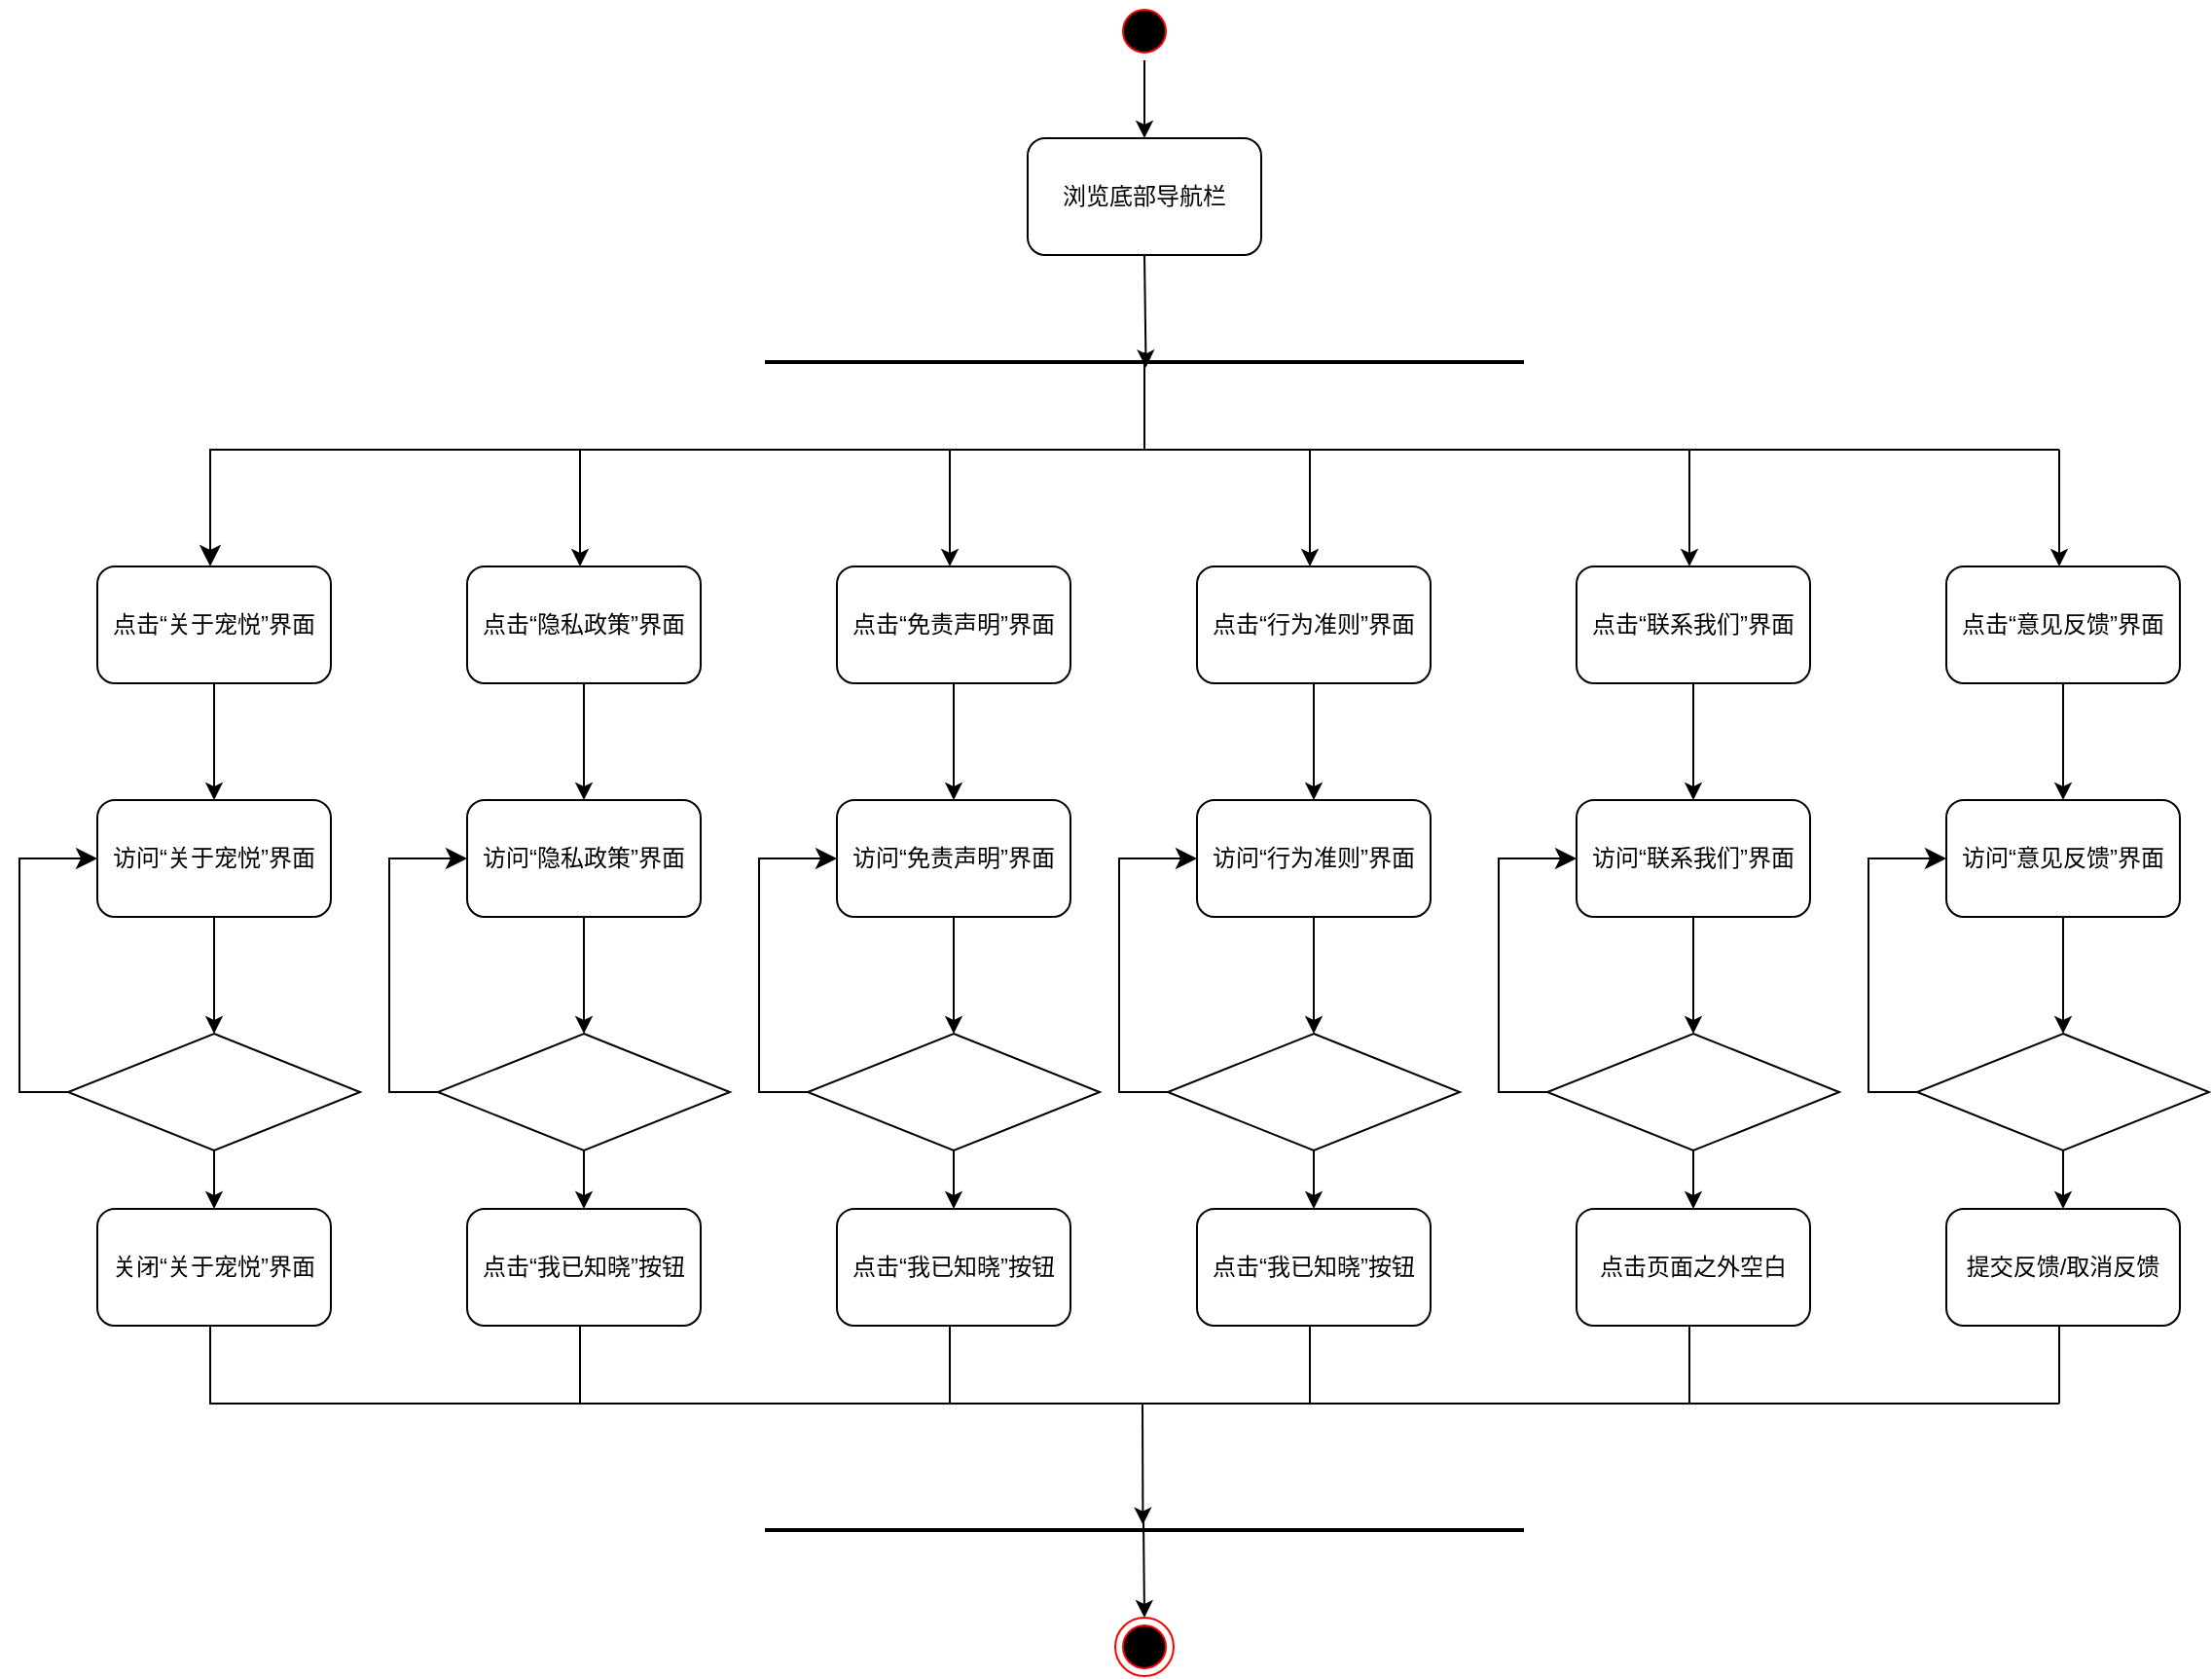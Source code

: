 <mxfile version="24.7.5">
  <diagram name="Page-1" id="e7e014a7-5840-1c2e-5031-d8a46d1fe8dd">
    <mxGraphModel dx="1276" dy="606" grid="1" gridSize="10" guides="1" tooltips="1" connect="1" arrows="1" fold="1" page="1" pageScale="1" pageWidth="1169" pageHeight="826" background="none" math="0" shadow="0">
      <root>
        <mxCell id="0" />
        <mxCell id="1" parent="0" />
        <mxCell id="AUiQEPeMCStg1U9e2RJC-41" value="" style="ellipse;shape=startState;fillColor=#000000;strokeColor=#ff0000;" parent="1" vertex="1">
          <mxGeometry x="585" y="140" width="30" height="30" as="geometry" />
        </mxCell>
        <mxCell id="AUiQEPeMCStg1U9e2RJC-42" value="" style="ellipse;shape=endState;fillColor=#000000;strokeColor=#ff0000;direction=south;" parent="1" vertex="1">
          <mxGeometry x="585" y="970" width="30" height="30" as="geometry" />
        </mxCell>
        <mxCell id="AUiQEPeMCStg1U9e2RJC-44" value="" style="endArrow=classic;html=1;rounded=0;exitX=0.5;exitY=1;exitDx=0;exitDy=0;" parent="1" edge="1">
          <mxGeometry width="50" height="50" relative="1" as="geometry">
            <mxPoint x="600" y="170" as="sourcePoint" />
            <mxPoint x="600" y="210" as="targetPoint" />
          </mxGeometry>
        </mxCell>
        <mxCell id="AUiQEPeMCStg1U9e2RJC-46" value="" style="endArrow=classic;html=1;rounded=0;exitX=0.5;exitY=1;exitDx=0;exitDy=0;entryX=0.502;entryY=0.53;entryDx=0;entryDy=0;entryPerimeter=0;" parent="1" source="AUiQEPeMCStg1U9e2RJC-50" target="Vn1DRoeptW8Z6JNEJbTh-6" edge="1">
          <mxGeometry width="50" height="50" relative="1" as="geometry">
            <mxPoint x="600" y="170" as="sourcePoint" />
            <mxPoint x="601" y="260" as="targetPoint" />
          </mxGeometry>
        </mxCell>
        <mxCell id="AUiQEPeMCStg1U9e2RJC-50" value="浏览底部导航栏" style="rounded=1;whiteSpace=wrap;html=1;" parent="1" vertex="1">
          <mxGeometry x="540" y="210" width="120" height="60" as="geometry" />
        </mxCell>
        <mxCell id="AUiQEPeMCStg1U9e2RJC-51" value="访问“关于宠悦”界面" style="rounded=1;whiteSpace=wrap;html=1;" parent="1" vertex="1">
          <mxGeometry x="62" y="550" width="120" height="60" as="geometry" />
        </mxCell>
        <mxCell id="AUiQEPeMCStg1U9e2RJC-54" value="" style="endArrow=classic;html=1;rounded=0;exitX=0.5;exitY=1;exitDx=0;exitDy=0;entryX=0.5;entryY=0;entryDx=0;entryDy=0;" parent="1" source="AUiQEPeMCStg1U9e2RJC-51" target="AUiQEPeMCStg1U9e2RJC-56" edge="1">
          <mxGeometry width="50" height="50" relative="1" as="geometry">
            <mxPoint x="392" y="630" as="sourcePoint" />
            <mxPoint x="122" y="660" as="targetPoint" />
          </mxGeometry>
        </mxCell>
        <mxCell id="AUiQEPeMCStg1U9e2RJC-56" value="" style="rhombus;whiteSpace=wrap;html=1;" parent="1" vertex="1">
          <mxGeometry x="47" y="670" width="150" height="60" as="geometry" />
        </mxCell>
        <mxCell id="AUiQEPeMCStg1U9e2RJC-63" value="" style="endArrow=classic;html=1;rounded=0;" parent="1" edge="1">
          <mxGeometry width="50" height="50" relative="1" as="geometry">
            <mxPoint x="599.5" y="920" as="sourcePoint" />
            <mxPoint x="600" y="970" as="targetPoint" />
          </mxGeometry>
        </mxCell>
        <mxCell id="AUiQEPeMCStg1U9e2RJC-64" value="" style="endArrow=none;html=1;rounded=0;" parent="1" edge="1">
          <mxGeometry width="50" height="50" relative="1" as="geometry">
            <mxPoint x="337" y="670" as="sourcePoint" />
            <mxPoint x="337" y="670" as="targetPoint" />
          </mxGeometry>
        </mxCell>
        <mxCell id="AUiQEPeMCStg1U9e2RJC-68" value="" style="edgeStyle=elbowEdgeStyle;elbow=horizontal;endArrow=classic;html=1;curved=0;rounded=0;endSize=8;startSize=8;exitX=0;exitY=0.5;exitDx=0;exitDy=0;entryX=0;entryY=0.5;entryDx=0;entryDy=0;" parent="1" source="AUiQEPeMCStg1U9e2RJC-56" target="AUiQEPeMCStg1U9e2RJC-51" edge="1">
          <mxGeometry width="50" height="50" relative="1" as="geometry">
            <mxPoint x="392" y="630" as="sourcePoint" />
            <mxPoint x="442" y="580" as="targetPoint" />
            <Array as="points">
              <mxPoint x="22" y="640" />
            </Array>
          </mxGeometry>
        </mxCell>
        <mxCell id="AUiQEPeMCStg1U9e2RJC-71" value="访问“隐私政策”界面" style="rounded=1;whiteSpace=wrap;html=1;" parent="1" vertex="1">
          <mxGeometry x="252" y="550" width="120" height="60" as="geometry" />
        </mxCell>
        <mxCell id="AUiQEPeMCStg1U9e2RJC-73" value="" style="endArrow=classic;html=1;rounded=0;exitX=0.5;exitY=1;exitDx=0;exitDy=0;entryX=0.5;entryY=0;entryDx=0;entryDy=0;" parent="1" source="AUiQEPeMCStg1U9e2RJC-71" target="AUiQEPeMCStg1U9e2RJC-74" edge="1">
          <mxGeometry width="50" height="50" relative="1" as="geometry">
            <mxPoint x="582" y="630" as="sourcePoint" />
            <mxPoint x="312" y="660" as="targetPoint" />
          </mxGeometry>
        </mxCell>
        <mxCell id="AUiQEPeMCStg1U9e2RJC-74" value="" style="rhombus;whiteSpace=wrap;html=1;" parent="1" vertex="1">
          <mxGeometry x="237" y="670" width="150" height="60" as="geometry" />
        </mxCell>
        <mxCell id="AUiQEPeMCStg1U9e2RJC-76" value="" style="edgeStyle=elbowEdgeStyle;elbow=horizontal;endArrow=classic;html=1;curved=0;rounded=0;endSize=8;startSize=8;exitX=0;exitY=0.5;exitDx=0;exitDy=0;entryX=0;entryY=0.5;entryDx=0;entryDy=0;" parent="1" source="AUiQEPeMCStg1U9e2RJC-74" target="AUiQEPeMCStg1U9e2RJC-71" edge="1">
          <mxGeometry width="50" height="50" relative="1" as="geometry">
            <mxPoint x="582" y="630" as="sourcePoint" />
            <mxPoint x="632" y="580" as="targetPoint" />
            <Array as="points">
              <mxPoint x="212" y="640" />
            </Array>
          </mxGeometry>
        </mxCell>
        <mxCell id="AUiQEPeMCStg1U9e2RJC-78" value="" style="endArrow=none;html=1;rounded=0;" parent="1" edge="1">
          <mxGeometry width="50" height="50" relative="1" as="geometry">
            <mxPoint x="527" y="670" as="sourcePoint" />
            <mxPoint x="527" y="670" as="targetPoint" />
          </mxGeometry>
        </mxCell>
        <mxCell id="AUiQEPeMCStg1U9e2RJC-80" value="访问“免责声明”界面" style="rounded=1;whiteSpace=wrap;html=1;" parent="1" vertex="1">
          <mxGeometry x="442" y="550" width="120" height="60" as="geometry" />
        </mxCell>
        <mxCell id="AUiQEPeMCStg1U9e2RJC-82" value="" style="endArrow=classic;html=1;rounded=0;exitX=0.5;exitY=1;exitDx=0;exitDy=0;entryX=0.5;entryY=0;entryDx=0;entryDy=0;" parent="1" source="AUiQEPeMCStg1U9e2RJC-80" target="AUiQEPeMCStg1U9e2RJC-83" edge="1">
          <mxGeometry width="50" height="50" relative="1" as="geometry">
            <mxPoint x="772" y="630" as="sourcePoint" />
            <mxPoint x="502" y="660" as="targetPoint" />
          </mxGeometry>
        </mxCell>
        <mxCell id="AUiQEPeMCStg1U9e2RJC-83" value="" style="rhombus;whiteSpace=wrap;html=1;" parent="1" vertex="1">
          <mxGeometry x="427" y="670" width="150" height="60" as="geometry" />
        </mxCell>
        <mxCell id="AUiQEPeMCStg1U9e2RJC-84" value="" style="edgeStyle=elbowEdgeStyle;elbow=horizontal;endArrow=classic;html=1;curved=0;rounded=0;endSize=8;startSize=8;exitX=0;exitY=0.5;exitDx=0;exitDy=0;entryX=0;entryY=0.5;entryDx=0;entryDy=0;" parent="1" source="AUiQEPeMCStg1U9e2RJC-83" target="AUiQEPeMCStg1U9e2RJC-80" edge="1">
          <mxGeometry width="50" height="50" relative="1" as="geometry">
            <mxPoint x="772" y="630" as="sourcePoint" />
            <mxPoint x="822" y="580" as="targetPoint" />
            <Array as="points">
              <mxPoint x="402" y="640" />
            </Array>
          </mxGeometry>
        </mxCell>
        <mxCell id="AUiQEPeMCStg1U9e2RJC-86" value="" style="endArrow=none;html=1;rounded=0;" parent="1" edge="1">
          <mxGeometry width="50" height="50" relative="1" as="geometry">
            <mxPoint x="712" y="670" as="sourcePoint" />
            <mxPoint x="712" y="670" as="targetPoint" />
          </mxGeometry>
        </mxCell>
        <mxCell id="AUiQEPeMCStg1U9e2RJC-88" value="访问“行为准则”界面" style="rounded=1;whiteSpace=wrap;html=1;" parent="1" vertex="1">
          <mxGeometry x="627" y="550" width="120" height="60" as="geometry" />
        </mxCell>
        <mxCell id="AUiQEPeMCStg1U9e2RJC-90" value="" style="endArrow=classic;html=1;rounded=0;exitX=0.5;exitY=1;exitDx=0;exitDy=0;entryX=0.5;entryY=0;entryDx=0;entryDy=0;" parent="1" source="AUiQEPeMCStg1U9e2RJC-88" target="AUiQEPeMCStg1U9e2RJC-91" edge="1">
          <mxGeometry width="50" height="50" relative="1" as="geometry">
            <mxPoint x="957" y="630" as="sourcePoint" />
            <mxPoint x="687" y="660" as="targetPoint" />
          </mxGeometry>
        </mxCell>
        <mxCell id="AUiQEPeMCStg1U9e2RJC-91" value="" style="rhombus;whiteSpace=wrap;html=1;" parent="1" vertex="1">
          <mxGeometry x="612" y="670" width="150" height="60" as="geometry" />
        </mxCell>
        <mxCell id="AUiQEPeMCStg1U9e2RJC-92" value="" style="edgeStyle=elbowEdgeStyle;elbow=horizontal;endArrow=classic;html=1;curved=0;rounded=0;endSize=8;startSize=8;exitX=0;exitY=0.5;exitDx=0;exitDy=0;entryX=0;entryY=0.5;entryDx=0;entryDy=0;" parent="1" source="AUiQEPeMCStg1U9e2RJC-91" target="AUiQEPeMCStg1U9e2RJC-88" edge="1">
          <mxGeometry width="50" height="50" relative="1" as="geometry">
            <mxPoint x="957" y="630" as="sourcePoint" />
            <mxPoint x="1007" y="580" as="targetPoint" />
            <Array as="points">
              <mxPoint x="587" y="640" />
            </Array>
          </mxGeometry>
        </mxCell>
        <mxCell id="AUiQEPeMCStg1U9e2RJC-94" value="" style="endArrow=none;html=1;rounded=0;" parent="1" edge="1">
          <mxGeometry width="50" height="50" relative="1" as="geometry">
            <mxPoint x="907" y="670" as="sourcePoint" />
            <mxPoint x="907" y="670" as="targetPoint" />
          </mxGeometry>
        </mxCell>
        <mxCell id="AUiQEPeMCStg1U9e2RJC-96" value="访问“联系我们”界面" style="rounded=1;whiteSpace=wrap;html=1;" parent="1" vertex="1">
          <mxGeometry x="822" y="550" width="120" height="60" as="geometry" />
        </mxCell>
        <mxCell id="AUiQEPeMCStg1U9e2RJC-98" value="" style="endArrow=classic;html=1;rounded=0;exitX=0.5;exitY=1;exitDx=0;exitDy=0;entryX=0.5;entryY=0;entryDx=0;entryDy=0;" parent="1" source="AUiQEPeMCStg1U9e2RJC-96" target="AUiQEPeMCStg1U9e2RJC-99" edge="1">
          <mxGeometry width="50" height="50" relative="1" as="geometry">
            <mxPoint x="1152" y="630" as="sourcePoint" />
            <mxPoint x="882" y="660" as="targetPoint" />
          </mxGeometry>
        </mxCell>
        <mxCell id="AUiQEPeMCStg1U9e2RJC-99" value="" style="rhombus;whiteSpace=wrap;html=1;" parent="1" vertex="1">
          <mxGeometry x="807" y="670" width="150" height="60" as="geometry" />
        </mxCell>
        <mxCell id="AUiQEPeMCStg1U9e2RJC-100" value="" style="edgeStyle=elbowEdgeStyle;elbow=horizontal;endArrow=classic;html=1;curved=0;rounded=0;endSize=8;startSize=8;exitX=0;exitY=0.5;exitDx=0;exitDy=0;entryX=0;entryY=0.5;entryDx=0;entryDy=0;" parent="1" source="AUiQEPeMCStg1U9e2RJC-99" target="AUiQEPeMCStg1U9e2RJC-96" edge="1">
          <mxGeometry width="50" height="50" relative="1" as="geometry">
            <mxPoint x="1152" y="630" as="sourcePoint" />
            <mxPoint x="1202" y="580" as="targetPoint" />
            <Array as="points">
              <mxPoint x="782" y="640" />
            </Array>
          </mxGeometry>
        </mxCell>
        <mxCell id="AUiQEPeMCStg1U9e2RJC-102" value="" style="endArrow=none;html=1;rounded=0;" parent="1" edge="1">
          <mxGeometry width="50" height="50" relative="1" as="geometry">
            <mxPoint x="1097" y="670" as="sourcePoint" />
            <mxPoint x="1097" y="670" as="targetPoint" />
          </mxGeometry>
        </mxCell>
        <mxCell id="AUiQEPeMCStg1U9e2RJC-104" value="访问“意见反馈”界面" style="rounded=1;whiteSpace=wrap;html=1;" parent="1" vertex="1">
          <mxGeometry x="1012" y="550" width="120" height="60" as="geometry" />
        </mxCell>
        <mxCell id="AUiQEPeMCStg1U9e2RJC-106" value="" style="endArrow=classic;html=1;rounded=0;exitX=0.5;exitY=1;exitDx=0;exitDy=0;entryX=0.5;entryY=0;entryDx=0;entryDy=0;" parent="1" source="AUiQEPeMCStg1U9e2RJC-104" target="AUiQEPeMCStg1U9e2RJC-107" edge="1">
          <mxGeometry width="50" height="50" relative="1" as="geometry">
            <mxPoint x="1342" y="630" as="sourcePoint" />
            <mxPoint x="1072" y="660" as="targetPoint" />
          </mxGeometry>
        </mxCell>
        <mxCell id="AUiQEPeMCStg1U9e2RJC-107" value="" style="rhombus;whiteSpace=wrap;html=1;" parent="1" vertex="1">
          <mxGeometry x="997" y="670" width="150" height="60" as="geometry" />
        </mxCell>
        <mxCell id="AUiQEPeMCStg1U9e2RJC-108" value="" style="edgeStyle=elbowEdgeStyle;elbow=horizontal;endArrow=classic;html=1;curved=0;rounded=0;endSize=8;startSize=8;exitX=0;exitY=0.5;exitDx=0;exitDy=0;entryX=0;entryY=0.5;entryDx=0;entryDy=0;" parent="1" source="AUiQEPeMCStg1U9e2RJC-107" target="AUiQEPeMCStg1U9e2RJC-104" edge="1">
          <mxGeometry width="50" height="50" relative="1" as="geometry">
            <mxPoint x="1342" y="630" as="sourcePoint" />
            <mxPoint x="1392" y="580" as="targetPoint" />
            <Array as="points">
              <mxPoint x="972" y="640" />
            </Array>
          </mxGeometry>
        </mxCell>
        <mxCell id="xtOyFGEYNU8O0aZKcwRd-4" value="关闭“关于宠悦”界面" style="rounded=1;whiteSpace=wrap;html=1;" parent="1" vertex="1">
          <mxGeometry x="62" y="760" width="120" height="60" as="geometry" />
        </mxCell>
        <mxCell id="xtOyFGEYNU8O0aZKcwRd-5" value="点击“我已知晓”按钮" style="rounded=1;whiteSpace=wrap;html=1;" parent="1" vertex="1">
          <mxGeometry x="252" y="760" width="120" height="60" as="geometry" />
        </mxCell>
        <mxCell id="xtOyFGEYNU8O0aZKcwRd-6" value="点击“我已知晓”按钮" style="rounded=1;whiteSpace=wrap;html=1;" parent="1" vertex="1">
          <mxGeometry x="442" y="760" width="120" height="60" as="geometry" />
        </mxCell>
        <mxCell id="xtOyFGEYNU8O0aZKcwRd-7" value="点击“我已知晓”按钮" style="rounded=1;whiteSpace=wrap;html=1;" parent="1" vertex="1">
          <mxGeometry x="627" y="760" width="120" height="60" as="geometry" />
        </mxCell>
        <mxCell id="xtOyFGEYNU8O0aZKcwRd-8" value="点击页面之外空白" style="rounded=1;whiteSpace=wrap;html=1;" parent="1" vertex="1">
          <mxGeometry x="822" y="760" width="120" height="60" as="geometry" />
        </mxCell>
        <mxCell id="xtOyFGEYNU8O0aZKcwRd-9" value="提交反馈/取消反馈" style="rounded=1;whiteSpace=wrap;html=1;" parent="1" vertex="1">
          <mxGeometry x="1012" y="760" width="120" height="60" as="geometry" />
        </mxCell>
        <mxCell id="xtOyFGEYNU8O0aZKcwRd-10" value="" style="endArrow=classic;html=1;rounded=0;exitX=0.5;exitY=1;exitDx=0;exitDy=0;entryX=0.5;entryY=0;entryDx=0;entryDy=0;" parent="1" source="AUiQEPeMCStg1U9e2RJC-56" target="xtOyFGEYNU8O0aZKcwRd-4" edge="1">
          <mxGeometry width="50" height="50" relative="1" as="geometry">
            <mxPoint x="502" y="580" as="sourcePoint" />
            <mxPoint x="552" y="530" as="targetPoint" />
          </mxGeometry>
        </mxCell>
        <mxCell id="xtOyFGEYNU8O0aZKcwRd-11" value="" style="endArrow=classic;html=1;rounded=0;exitX=0.5;exitY=1;exitDx=0;exitDy=0;entryX=0.5;entryY=0;entryDx=0;entryDy=0;" parent="1" source="AUiQEPeMCStg1U9e2RJC-74" target="xtOyFGEYNU8O0aZKcwRd-5" edge="1">
          <mxGeometry width="50" height="50" relative="1" as="geometry">
            <mxPoint x="502" y="580" as="sourcePoint" />
            <mxPoint x="552" y="530" as="targetPoint" />
          </mxGeometry>
        </mxCell>
        <mxCell id="xtOyFGEYNU8O0aZKcwRd-12" value="" style="endArrow=classic;html=1;rounded=0;exitX=0.5;exitY=1;exitDx=0;exitDy=0;entryX=0.5;entryY=0;entryDx=0;entryDy=0;" parent="1" source="AUiQEPeMCStg1U9e2RJC-83" target="xtOyFGEYNU8O0aZKcwRd-6" edge="1">
          <mxGeometry width="50" height="50" relative="1" as="geometry">
            <mxPoint x="502" y="580" as="sourcePoint" />
            <mxPoint x="552" y="530" as="targetPoint" />
          </mxGeometry>
        </mxCell>
        <mxCell id="xtOyFGEYNU8O0aZKcwRd-13" value="" style="endArrow=classic;html=1;rounded=0;exitX=0.5;exitY=1;exitDx=0;exitDy=0;entryX=0.5;entryY=0;entryDx=0;entryDy=0;" parent="1" source="AUiQEPeMCStg1U9e2RJC-91" target="xtOyFGEYNU8O0aZKcwRd-7" edge="1">
          <mxGeometry width="50" height="50" relative="1" as="geometry">
            <mxPoint x="502" y="580" as="sourcePoint" />
            <mxPoint x="552" y="530" as="targetPoint" />
          </mxGeometry>
        </mxCell>
        <mxCell id="xtOyFGEYNU8O0aZKcwRd-14" value="" style="endArrow=classic;html=1;rounded=0;exitX=0.5;exitY=1;exitDx=0;exitDy=0;entryX=0.5;entryY=0;entryDx=0;entryDy=0;" parent="1" source="AUiQEPeMCStg1U9e2RJC-99" target="xtOyFGEYNU8O0aZKcwRd-8" edge="1">
          <mxGeometry width="50" height="50" relative="1" as="geometry">
            <mxPoint x="502" y="580" as="sourcePoint" />
            <mxPoint x="552" y="530" as="targetPoint" />
          </mxGeometry>
        </mxCell>
        <mxCell id="xtOyFGEYNU8O0aZKcwRd-15" value="" style="endArrow=classic;html=1;rounded=0;exitX=0.5;exitY=1;exitDx=0;exitDy=0;entryX=0.5;entryY=0;entryDx=0;entryDy=0;" parent="1" source="AUiQEPeMCStg1U9e2RJC-107" target="xtOyFGEYNU8O0aZKcwRd-9" edge="1">
          <mxGeometry width="50" height="50" relative="1" as="geometry">
            <mxPoint x="502" y="580" as="sourcePoint" />
            <mxPoint x="552" y="530" as="targetPoint" />
          </mxGeometry>
        </mxCell>
        <mxCell id="NPrpOGTnDwtZ5e5uQiup-1" value="点击“关于宠悦”界面" style="rounded=1;whiteSpace=wrap;html=1;" parent="1" vertex="1">
          <mxGeometry x="62" y="430" width="120" height="60" as="geometry" />
        </mxCell>
        <mxCell id="NPrpOGTnDwtZ5e5uQiup-5" value="" style="endArrow=classic;html=1;rounded=0;exitX=0.5;exitY=1;exitDx=0;exitDy=0;entryX=0.5;entryY=0;entryDx=0;entryDy=0;" parent="1" source="NPrpOGTnDwtZ5e5uQiup-1" target="AUiQEPeMCStg1U9e2RJC-51" edge="1">
          <mxGeometry width="50" height="50" relative="1" as="geometry">
            <mxPoint x="560" y="540" as="sourcePoint" />
            <mxPoint x="610" y="490" as="targetPoint" />
          </mxGeometry>
        </mxCell>
        <mxCell id="NPrpOGTnDwtZ5e5uQiup-6" value="点击“隐私政策”界面" style="rounded=1;whiteSpace=wrap;html=1;" parent="1" vertex="1">
          <mxGeometry x="252" y="430" width="120" height="60" as="geometry" />
        </mxCell>
        <mxCell id="NPrpOGTnDwtZ5e5uQiup-7" value="" style="endArrow=classic;html=1;rounded=0;exitX=0.5;exitY=1;exitDx=0;exitDy=0;" parent="1" source="NPrpOGTnDwtZ5e5uQiup-6" target="AUiQEPeMCStg1U9e2RJC-71" edge="1">
          <mxGeometry width="50" height="50" relative="1" as="geometry">
            <mxPoint x="918" y="560" as="sourcePoint" />
            <mxPoint x="480" y="570" as="targetPoint" />
          </mxGeometry>
        </mxCell>
        <mxCell id="NPrpOGTnDwtZ5e5uQiup-10" value="点击“免责声明”界面" style="rounded=1;whiteSpace=wrap;html=1;" parent="1" vertex="1">
          <mxGeometry x="442" y="430" width="120" height="60" as="geometry" />
        </mxCell>
        <mxCell id="NPrpOGTnDwtZ5e5uQiup-11" value="" style="endArrow=classic;html=1;rounded=0;exitX=0.5;exitY=1;exitDx=0;exitDy=0;" parent="1" source="NPrpOGTnDwtZ5e5uQiup-10" edge="1">
          <mxGeometry width="50" height="50" relative="1" as="geometry">
            <mxPoint x="1108" y="560" as="sourcePoint" />
            <mxPoint x="502" y="550" as="targetPoint" />
          </mxGeometry>
        </mxCell>
        <mxCell id="NPrpOGTnDwtZ5e5uQiup-13" value="点击“行为准则”界面" style="rounded=1;whiteSpace=wrap;html=1;" parent="1" vertex="1">
          <mxGeometry x="627" y="430" width="120" height="60" as="geometry" />
        </mxCell>
        <mxCell id="NPrpOGTnDwtZ5e5uQiup-14" value="" style="endArrow=classic;html=1;rounded=0;exitX=0.5;exitY=1;exitDx=0;exitDy=0;" parent="1" source="NPrpOGTnDwtZ5e5uQiup-13" edge="1">
          <mxGeometry width="50" height="50" relative="1" as="geometry">
            <mxPoint x="1293" y="560" as="sourcePoint" />
            <mxPoint x="687" y="550" as="targetPoint" />
          </mxGeometry>
        </mxCell>
        <mxCell id="NPrpOGTnDwtZ5e5uQiup-16" value="点击“联系我们”界面" style="rounded=1;whiteSpace=wrap;html=1;" parent="1" vertex="1">
          <mxGeometry x="822" y="430" width="120" height="60" as="geometry" />
        </mxCell>
        <mxCell id="NPrpOGTnDwtZ5e5uQiup-17" value="" style="endArrow=classic;html=1;rounded=0;exitX=0.5;exitY=1;exitDx=0;exitDy=0;" parent="1" source="NPrpOGTnDwtZ5e5uQiup-16" edge="1">
          <mxGeometry width="50" height="50" relative="1" as="geometry">
            <mxPoint x="1488" y="560" as="sourcePoint" />
            <mxPoint x="882" y="550" as="targetPoint" />
          </mxGeometry>
        </mxCell>
        <mxCell id="NPrpOGTnDwtZ5e5uQiup-19" value="点击“意见反馈”界面" style="rounded=1;whiteSpace=wrap;html=1;" parent="1" vertex="1">
          <mxGeometry x="1012" y="430" width="120" height="60" as="geometry" />
        </mxCell>
        <mxCell id="NPrpOGTnDwtZ5e5uQiup-20" value="" style="endArrow=classic;html=1;rounded=0;exitX=0.5;exitY=1;exitDx=0;exitDy=0;" parent="1" source="NPrpOGTnDwtZ5e5uQiup-19" edge="1">
          <mxGeometry width="50" height="50" relative="1" as="geometry">
            <mxPoint x="1678" y="560" as="sourcePoint" />
            <mxPoint x="1072" y="550" as="targetPoint" />
          </mxGeometry>
        </mxCell>
        <mxCell id="Vn1DRoeptW8Z6JNEJbTh-6" value="" style="line;strokeWidth=2;html=1;" parent="1" vertex="1">
          <mxGeometry x="405" y="280" width="390" height="90" as="geometry" />
        </mxCell>
        <mxCell id="Vn1DRoeptW8Z6JNEJbTh-12" value="" style="line;strokeWidth=2;html=1;" parent="1" vertex="1">
          <mxGeometry x="405" y="880" width="390" height="90" as="geometry" />
        </mxCell>
        <mxCell id="w_d_PwPLJK7Ea7q8818y-1" value="" style="endArrow=none;html=1;rounded=0;" parent="1" edge="1">
          <mxGeometry width="50" height="50" relative="1" as="geometry">
            <mxPoint x="600" y="370" as="sourcePoint" />
            <mxPoint x="600" y="320" as="targetPoint" />
          </mxGeometry>
        </mxCell>
        <mxCell id="w_d_PwPLJK7Ea7q8818y-2" value="" style="edgeStyle=elbowEdgeStyle;elbow=horizontal;endArrow=classic;html=1;curved=0;rounded=0;endSize=8;startSize=8;entryX=0.5;entryY=0;entryDx=0;entryDy=0;" parent="1" edge="1">
          <mxGeometry width="50" height="50" relative="1" as="geometry">
            <mxPoint x="1070" y="370" as="sourcePoint" />
            <mxPoint x="120" y="430" as="targetPoint" />
            <Array as="points">
              <mxPoint x="120" y="370" />
            </Array>
          </mxGeometry>
        </mxCell>
        <mxCell id="w_d_PwPLJK7Ea7q8818y-3" value="" style="endArrow=classic;html=1;rounded=0;" parent="1" edge="1">
          <mxGeometry width="50" height="50" relative="1" as="geometry">
            <mxPoint x="310" y="370" as="sourcePoint" />
            <mxPoint x="310" y="430" as="targetPoint" />
          </mxGeometry>
        </mxCell>
        <mxCell id="w_d_PwPLJK7Ea7q8818y-5" value="" style="endArrow=classic;html=1;rounded=0;" parent="1" edge="1">
          <mxGeometry width="50" height="50" relative="1" as="geometry">
            <mxPoint x="500" y="370" as="sourcePoint" />
            <mxPoint x="500" y="430" as="targetPoint" />
          </mxGeometry>
        </mxCell>
        <mxCell id="w_d_PwPLJK7Ea7q8818y-7" value="" style="endArrow=classic;html=1;rounded=0;" parent="1" edge="1">
          <mxGeometry width="50" height="50" relative="1" as="geometry">
            <mxPoint x="685" y="370" as="sourcePoint" />
            <mxPoint x="685" y="430" as="targetPoint" />
          </mxGeometry>
        </mxCell>
        <mxCell id="w_d_PwPLJK7Ea7q8818y-9" value="" style="endArrow=classic;html=1;rounded=0;" parent="1" edge="1">
          <mxGeometry width="50" height="50" relative="1" as="geometry">
            <mxPoint x="880" y="370" as="sourcePoint" />
            <mxPoint x="880" y="430" as="targetPoint" />
          </mxGeometry>
        </mxCell>
        <mxCell id="w_d_PwPLJK7Ea7q8818y-11" value="" style="endArrow=classic;html=1;rounded=0;" parent="1" edge="1">
          <mxGeometry width="50" height="50" relative="1" as="geometry">
            <mxPoint x="1070" y="370" as="sourcePoint" />
            <mxPoint x="1070" y="430" as="targetPoint" />
          </mxGeometry>
        </mxCell>
        <mxCell id="w_d_PwPLJK7Ea7q8818y-16" value="" style="endArrow=none;html=1;rounded=0;exitX=0.5;exitY=1;exitDx=0;exitDy=0;" parent="1" edge="1">
          <mxGeometry width="50" height="50" relative="1" as="geometry">
            <mxPoint x="120" y="820" as="sourcePoint" />
            <mxPoint x="1070" y="860" as="targetPoint" />
            <Array as="points">
              <mxPoint x="120" y="860" />
            </Array>
          </mxGeometry>
        </mxCell>
        <mxCell id="w_d_PwPLJK7Ea7q8818y-17" value="" style="endArrow=classic;html=1;rounded=0;entryX=0.498;entryY=0.47;entryDx=0;entryDy=0;entryPerimeter=0;" parent="1" target="Vn1DRoeptW8Z6JNEJbTh-12" edge="1">
          <mxGeometry width="50" height="50" relative="1" as="geometry">
            <mxPoint x="599" y="860" as="sourcePoint" />
            <mxPoint x="600" y="930" as="targetPoint" />
          </mxGeometry>
        </mxCell>
        <mxCell id="w_d_PwPLJK7Ea7q8818y-18" value="" style="endArrow=none;html=1;rounded=0;exitX=0.5;exitY=1;exitDx=0;exitDy=0;" parent="1" edge="1">
          <mxGeometry width="50" height="50" relative="1" as="geometry">
            <mxPoint x="310" y="820" as="sourcePoint" />
            <mxPoint x="310" y="860" as="targetPoint" />
          </mxGeometry>
        </mxCell>
        <mxCell id="w_d_PwPLJK7Ea7q8818y-19" value="" style="endArrow=none;html=1;rounded=0;exitX=0.5;exitY=1;exitDx=0;exitDy=0;" parent="1" edge="1">
          <mxGeometry width="50" height="50" relative="1" as="geometry">
            <mxPoint x="500" y="820" as="sourcePoint" />
            <mxPoint x="500" y="860" as="targetPoint" />
          </mxGeometry>
        </mxCell>
        <mxCell id="w_d_PwPLJK7Ea7q8818y-20" value="" style="endArrow=none;html=1;rounded=0;exitX=0.5;exitY=1;exitDx=0;exitDy=0;" parent="1" edge="1">
          <mxGeometry width="50" height="50" relative="1" as="geometry">
            <mxPoint x="685" y="820" as="sourcePoint" />
            <mxPoint x="685" y="860" as="targetPoint" />
          </mxGeometry>
        </mxCell>
        <mxCell id="w_d_PwPLJK7Ea7q8818y-21" value="" style="endArrow=none;html=1;rounded=0;exitX=0.5;exitY=1;exitDx=0;exitDy=0;" parent="1" edge="1">
          <mxGeometry width="50" height="50" relative="1" as="geometry">
            <mxPoint x="880" y="820" as="sourcePoint" />
            <mxPoint x="880" y="860" as="targetPoint" />
          </mxGeometry>
        </mxCell>
        <mxCell id="w_d_PwPLJK7Ea7q8818y-22" value="" style="endArrow=none;html=1;rounded=0;exitX=0.5;exitY=1;exitDx=0;exitDy=0;" parent="1" edge="1">
          <mxGeometry width="50" height="50" relative="1" as="geometry">
            <mxPoint x="1070" y="820" as="sourcePoint" />
            <mxPoint x="1070" y="860" as="targetPoint" />
          </mxGeometry>
        </mxCell>
      </root>
    </mxGraphModel>
  </diagram>
</mxfile>
